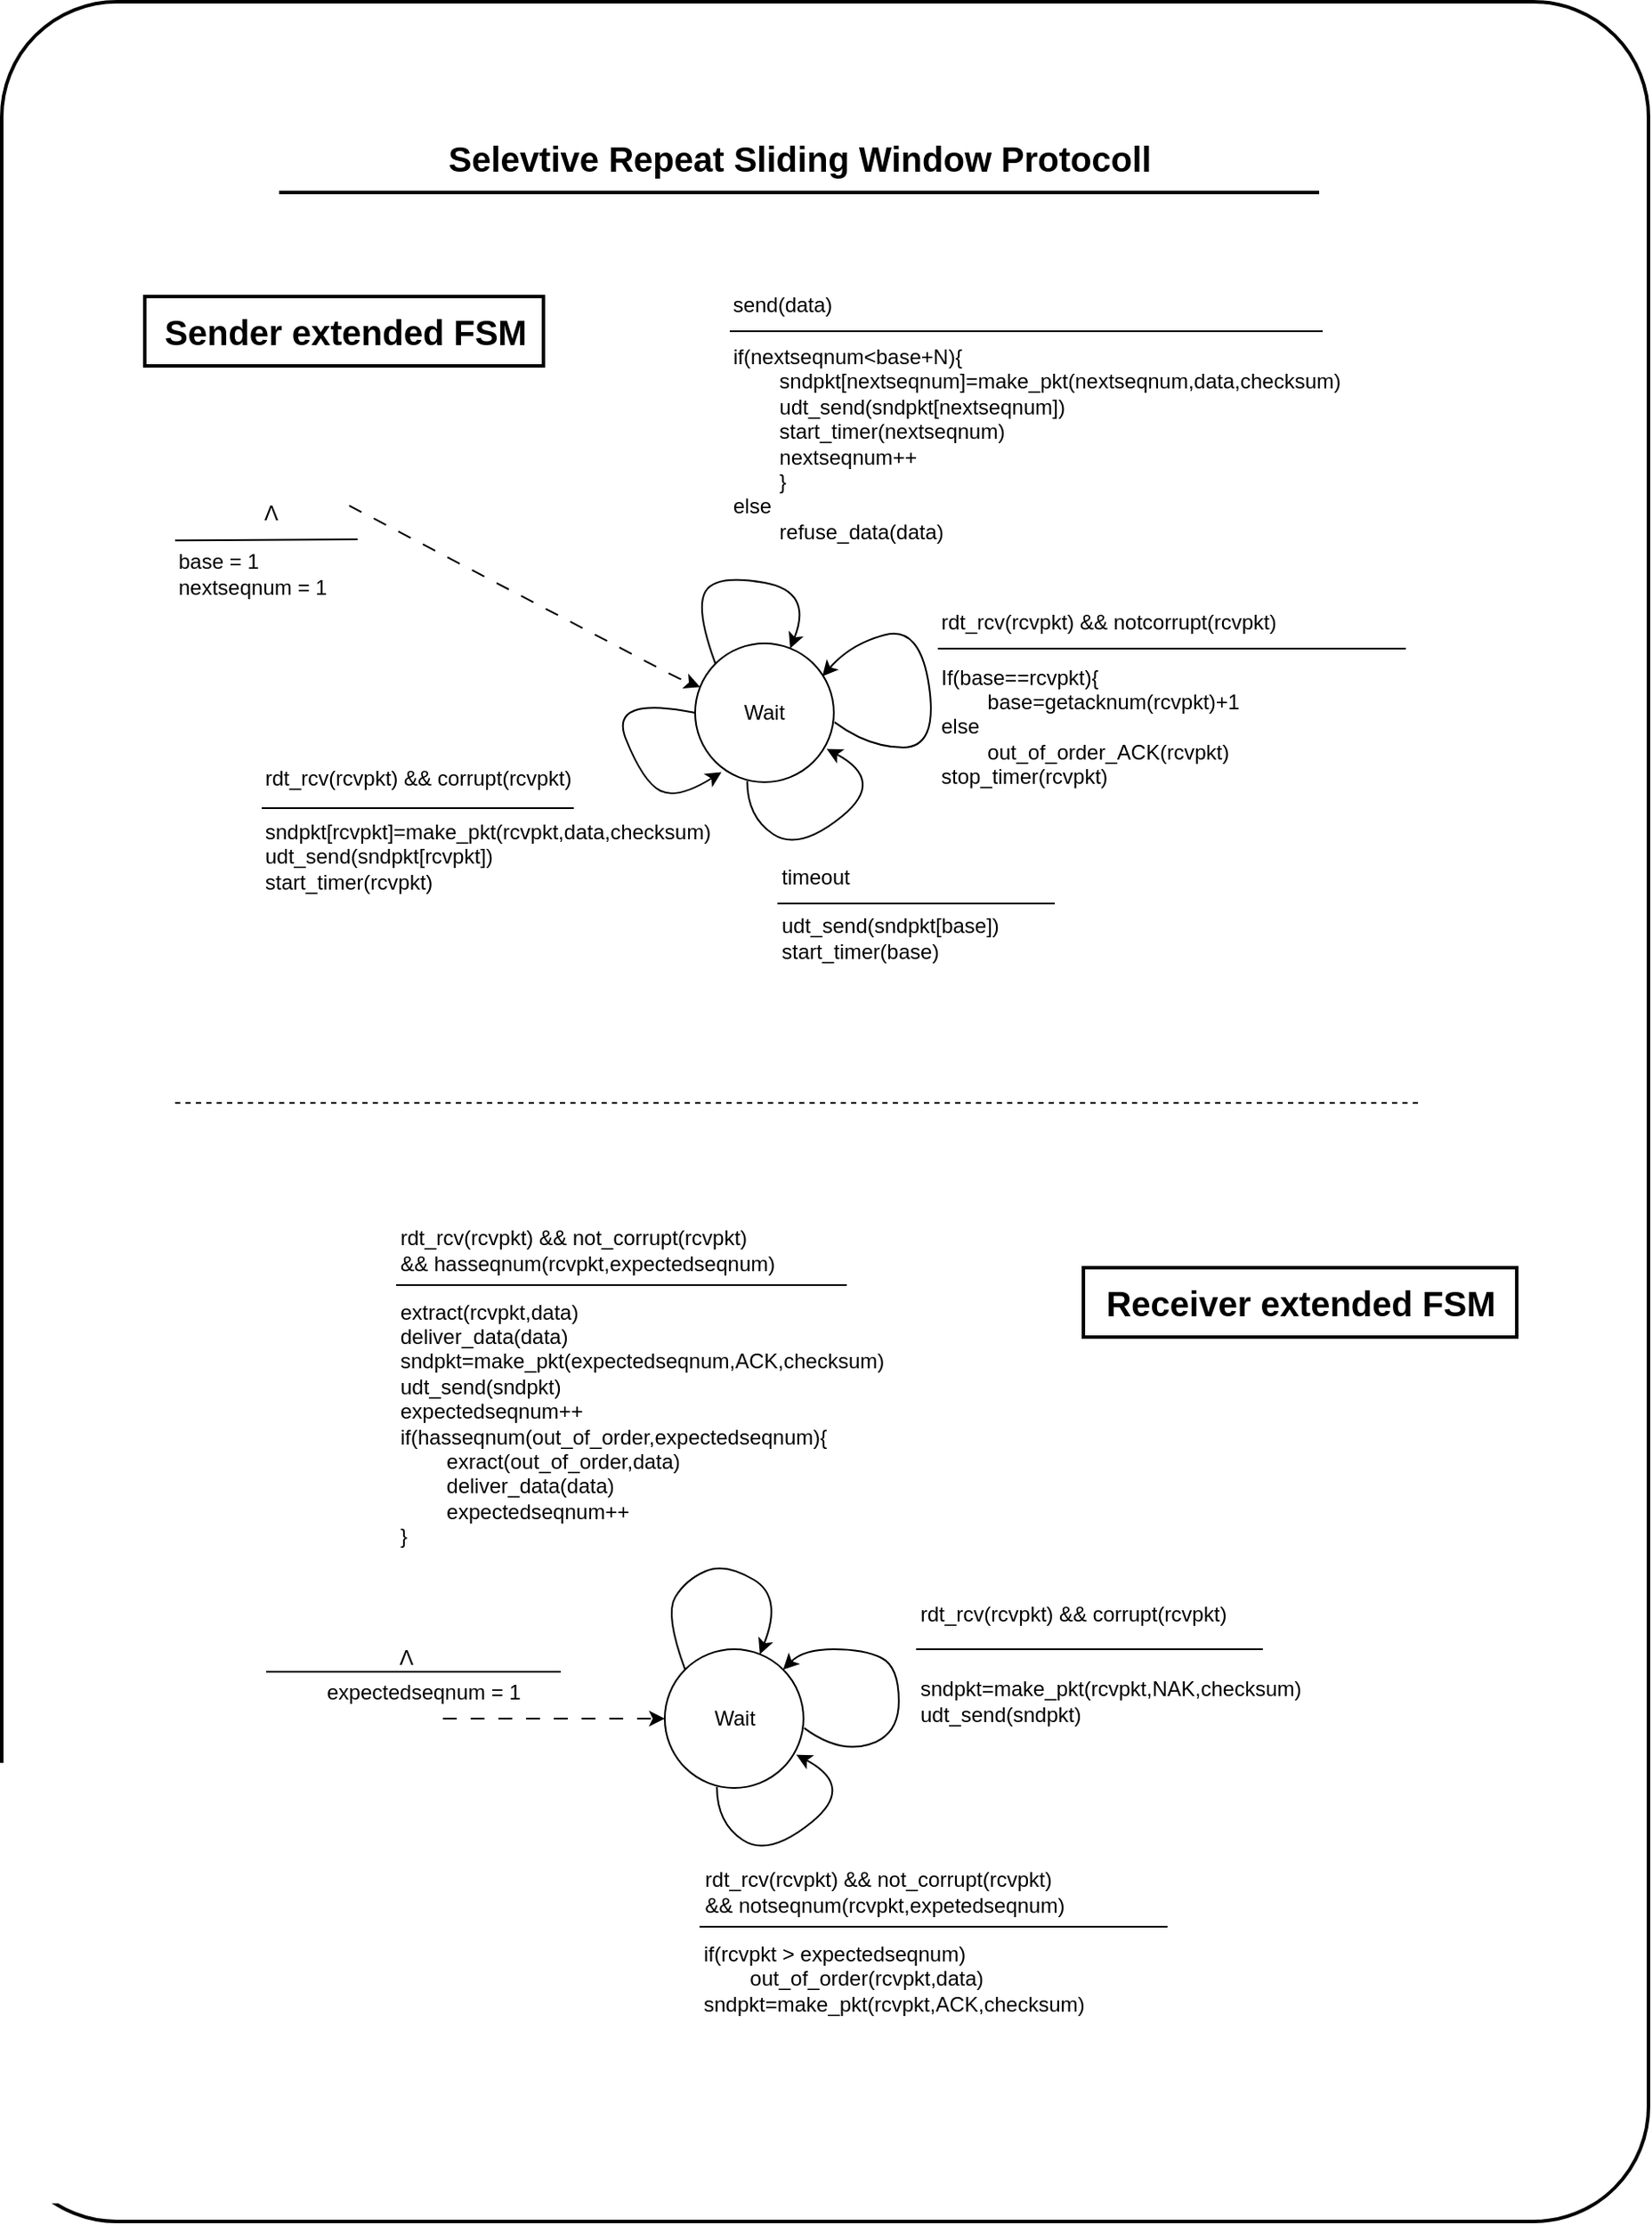 <mxfile>
    <diagram id="8Qs9dSIHTCNZZQQzuen8" name="Page-1">
        <mxGraphModel dx="1756" dy="846" grid="1" gridSize="10" guides="1" tooltips="1" connect="1" arrows="1" fold="1" page="1" pageScale="1" pageWidth="850" pageHeight="1100" background="none" math="0" shadow="0">
            <root>
                <mxCell id="0"/>
                <mxCell id="1" parent="0"/>
                <mxCell id="67" value="" style="rounded=1;whiteSpace=wrap;html=1;strokeColor=default;strokeWidth=2;fontSize=20;fontColor=#1A1A1A;arcSize=7;" vertex="1" parent="1">
                    <mxGeometry x="1210" y="40" width="950" height="1280" as="geometry"/>
                </mxCell>
                <mxCell id="68" value="sndpkt=make_pkt(rcvpkt,NAK,checksum)&lt;br&gt;udt_send(sndpkt)" style="text;html=1;align=left;verticalAlign=middle;resizable=0;points=[];autosize=1;" vertex="1" parent="1">
                    <mxGeometry x="1737.5" y="1000" width="240" height="40" as="geometry"/>
                </mxCell>
                <mxCell id="69" value="base = 1&lt;br&gt;nextseqnum = 1" style="text;html=1;align=left;verticalAlign=middle;resizable=0;points=[];autosize=1;labelBackgroundColor=none;" vertex="1" parent="1">
                    <mxGeometry x="1310" y="350" width="110" height="40" as="geometry"/>
                </mxCell>
                <mxCell id="70" value="rdt_rcv(rcvpkt) &amp;amp;&amp;amp; notcorrupt(rcvpkt)" style="text;html=1;align=left;verticalAlign=middle;resizable=0;points=[];autosize=1;fontSize=12;labelBackgroundColor=none;" vertex="1" parent="1">
                    <mxGeometry x="1750" y="383" width="220" height="30" as="geometry"/>
                </mxCell>
                <mxCell id="71" value="If(base==rcvpkt){&lt;br&gt;&lt;span style=&quot;white-space: pre;&quot;&gt;&#9;&lt;/span&gt;base=getacknum(rcvpkt)+1&lt;br&gt;else&lt;br&gt;&lt;span style=&quot;white-space: pre;&quot;&gt;&#9;&lt;/span&gt;out_of_order_ACK(rcvpkt)&lt;br&gt;stop_timer(rcvpkt)" style="text;html=1;align=left;verticalAlign=middle;resizable=0;points=[];autosize=1;fontSize=12;labelBackgroundColor=none;" vertex="1" parent="1">
                    <mxGeometry x="1750" y="413" width="200" height="90" as="geometry"/>
                </mxCell>
                <mxCell id="72" value="timeout" style="text;html=1;align=left;verticalAlign=middle;resizable=0;points=[];autosize=1;fontSize=12;labelBackgroundColor=none;" vertex="1" parent="1">
                    <mxGeometry x="1657.5" y="530" width="60" height="30" as="geometry"/>
                </mxCell>
                <mxCell id="73" value="udt_send(sndpkt[base])&lt;br&gt;start_timer(base)" style="text;html=1;align=left;verticalAlign=middle;resizable=0;points=[];autosize=1;fontSize=12;labelBackgroundColor=none;" vertex="1" parent="1">
                    <mxGeometry x="1657.5" y="560" width="150" height="40" as="geometry"/>
                </mxCell>
                <mxCell id="74" value="Wait" style="ellipse;whiteSpace=wrap;html=1;aspect=fixed;labelBackgroundColor=none;" vertex="1" parent="1">
                    <mxGeometry x="1610" y="410" width="80" height="80" as="geometry"/>
                </mxCell>
                <mxCell id="75" value="" style="endArrow=none;html=1;labelBackgroundColor=none;" edge="1" parent="1">
                    <mxGeometry width="50" height="50" relative="1" as="geometry">
                        <mxPoint x="1630" y="230" as="sourcePoint"/>
                        <mxPoint x="1972" y="230" as="targetPoint"/>
                    </mxGeometry>
                </mxCell>
                <mxCell id="76" value="&lt;div&gt;if(nextseqnum&amp;lt;base+N){&lt;/div&gt;&lt;div&gt;&amp;nbsp;&lt;span style=&quot;white-space: pre;&quot;&gt;&#9;&lt;/span&gt;sndpkt[nextseqnum]=make_pkt(nextseqnum,data,checksum)&lt;/div&gt;&lt;div&gt;&amp;nbsp;&lt;span style=&quot;white-space: pre;&quot;&gt;&#9;&lt;/span&gt;udt_send(sndpkt[nextseqnum])&lt;/div&gt;&lt;div&gt;&amp;nbsp;&lt;span style=&quot;white-space: pre;&quot;&gt;&#9;&lt;/span&gt;start_timer(nextseqnum)&lt;/div&gt;&lt;div&gt;&amp;nbsp;&lt;span style=&quot;white-space: pre;&quot;&gt;&#9;&lt;/span&gt;nextseqnum++&lt;/div&gt;&lt;div&gt;&amp;nbsp;&lt;span style=&quot;white-space: pre;&quot;&gt;&#9;&lt;/span&gt;}&lt;/div&gt;&lt;div&gt;else&lt;/div&gt;&lt;div&gt;&amp;nbsp;&lt;span style=&quot;white-space: pre;&quot;&gt;&#9;&lt;/span&gt;refuse_data(data)&lt;/div&gt;" style="text;html=1;align=left;verticalAlign=middle;resizable=0;points=[];autosize=1;labelBackgroundColor=none;" vertex="1" parent="1">
                    <mxGeometry x="1630" y="230" width="370" height="130" as="geometry"/>
                </mxCell>
                <mxCell id="77" value="" style="curved=1;endArrow=classic;html=1;exitX=0;exitY=0;exitDx=0;exitDy=0;labelBackgroundColor=none;" edge="1" parent="1" source="74" target="74">
                    <mxGeometry width="50" height="50" relative="1" as="geometry">
                        <mxPoint x="1640" y="400.0" as="sourcePoint"/>
                        <mxPoint x="1678.72" y="434.72" as="targetPoint"/>
                        <Array as="points">
                            <mxPoint x="1610" y="390"/>
                            <mxPoint x="1622" y="370"/>
                            <mxPoint x="1678" y="380"/>
                        </Array>
                    </mxGeometry>
                </mxCell>
                <mxCell id="78" value="" style="endArrow=classic;html=1;exitX=0.211;exitY=0.227;exitDx=0;exitDy=0;exitPerimeter=0;dashed=1;dashPattern=8 8;labelBackgroundColor=none;" edge="1" parent="1" source="67" target="74">
                    <mxGeometry width="50" height="50" relative="1" as="geometry">
                        <mxPoint x="1490" y="450" as="sourcePoint"/>
                        <mxPoint x="1600" y="450" as="targetPoint"/>
                        <Array as="points">
                            <mxPoint x="1600" y="430"/>
                        </Array>
                    </mxGeometry>
                </mxCell>
                <mxCell id="79" value="Λ" style="text;html=1;align=center;verticalAlign=middle;resizable=0;points=[];autosize=1;labelBackgroundColor=none;" vertex="1" parent="1">
                    <mxGeometry x="1350" y="320" width="30" height="30" as="geometry"/>
                </mxCell>
                <mxCell id="81" value="send(data)" style="text;html=1;align=center;verticalAlign=middle;resizable=0;points=[];autosize=1;labelBackgroundColor=none;" vertex="1" parent="1">
                    <mxGeometry x="1620" y="200" width="80" height="30" as="geometry"/>
                </mxCell>
                <mxCell id="82" value="" style="endArrow=none;html=1;strokeWidth=1;fontSize=8;labelBackgroundColor=none;" edge="1" parent="1">
                    <mxGeometry width="50" height="50" relative="1" as="geometry">
                        <mxPoint x="1657.5" y="560" as="sourcePoint"/>
                        <mxPoint x="1817.5" y="560" as="targetPoint"/>
                    </mxGeometry>
                </mxCell>
                <mxCell id="83" value="" style="curved=1;endArrow=classic;html=1;strokeWidth=1;fontSize=8;exitX=1.005;exitY=0.568;exitDx=0;exitDy=0;entryX=0.917;entryY=0.238;entryDx=0;entryDy=0;exitPerimeter=0;labelBackgroundColor=none;entryPerimeter=0;" edge="1" parent="1" source="74" target="74">
                    <mxGeometry width="50" height="50" relative="1" as="geometry">
                        <mxPoint x="1690" y="490" as="sourcePoint"/>
                        <mxPoint x="1690" y="440" as="targetPoint"/>
                        <Array as="points">
                            <mxPoint x="1710" y="470"/>
                            <mxPoint x="1750" y="470"/>
                            <mxPoint x="1740" y="400"/>
                            <mxPoint x="1700" y="410"/>
                        </Array>
                    </mxGeometry>
                </mxCell>
                <mxCell id="84" value="" style="endArrow=none;html=1;strokeWidth=1;fontSize=8;labelBackgroundColor=none;" edge="1" parent="1">
                    <mxGeometry width="50" height="50" relative="1" as="geometry">
                        <mxPoint x="1750" y="413" as="sourcePoint"/>
                        <mxPoint x="2020" y="413" as="targetPoint"/>
                    </mxGeometry>
                </mxCell>
                <mxCell id="85" value="" style="curved=1;endArrow=classic;html=1;exitX=0.376;exitY=0.992;exitDx=0;exitDy=0;entryX=0.948;entryY=0.76;entryDx=0;entryDy=0;entryPerimeter=0;exitPerimeter=0;labelBackgroundColor=none;" edge="1" parent="1" source="74" target="74">
                    <mxGeometry width="50" height="50" relative="1" as="geometry">
                        <mxPoint x="1581.716" y="541.716" as="sourcePoint"/>
                        <mxPoint x="1638.284" y="541.716" as="targetPoint"/>
                        <Array as="points">
                            <mxPoint x="1640" y="510"/>
                            <mxPoint x="1670" y="530"/>
                            <mxPoint x="1720" y="489"/>
                        </Array>
                    </mxGeometry>
                </mxCell>
                <mxCell id="86" value="rdt_rcv(rcvpkt) &amp;amp;&amp;amp; corrupt(rcvpkt)" style="text;html=1;align=left;verticalAlign=middle;resizable=0;points=[];autosize=1;fontSize=12;labelBackgroundColor=none;" vertex="1" parent="1">
                    <mxGeometry x="1360" y="473" width="200" height="30" as="geometry"/>
                </mxCell>
                <mxCell id="87" value="" style="endArrow=none;html=1;strokeWidth=1;fontSize=8;labelBackgroundColor=none;" edge="1" parent="1">
                    <mxGeometry width="50" height="50" relative="1" as="geometry">
                        <mxPoint x="1360" y="505" as="sourcePoint"/>
                        <mxPoint x="1540" y="505" as="targetPoint"/>
                    </mxGeometry>
                </mxCell>
                <mxCell id="88" value="" style="curved=1;endArrow=classic;html=1;exitX=0;exitY=0.5;exitDx=0;exitDy=0;entryX=0.19;entryY=0.928;entryDx=0;entryDy=0;entryPerimeter=0;labelBackgroundColor=none;" edge="1" parent="1" source="74" target="74">
                    <mxGeometry width="50" height="50" relative="1" as="geometry">
                        <mxPoint x="1550.08" y="449.36" as="sourcePoint"/>
                        <mxPoint x="1595.84" y="430.8" as="targetPoint"/>
                        <Array as="points">
                            <mxPoint x="1560" y="440"/>
                            <mxPoint x="1580" y="490"/>
                            <mxPoint x="1600" y="500"/>
                        </Array>
                    </mxGeometry>
                </mxCell>
                <mxCell id="89" value="sndpkt[rcvpkt]=make_pkt(rcvpkt,data,checksum)&lt;br&gt;udt_send(sndpkt[rcvpkt])&lt;br&gt;start_timer(rcvpkt)" style="text;html=1;align=left;verticalAlign=middle;resizable=0;points=[];autosize=1;" vertex="1" parent="1">
                    <mxGeometry x="1360" y="503" width="280" height="60" as="geometry"/>
                </mxCell>
                <mxCell id="90" value="" style="curved=1;endArrow=classic;html=1;strokeWidth=1;fontSize=8;exitX=1.005;exitY=0.568;exitDx=0;exitDy=0;entryX=1;entryY=0;entryDx=0;entryDy=0;exitPerimeter=0;labelBackgroundColor=none;" edge="1" parent="1" target="93">
                    <mxGeometry width="50" height="50" relative="1" as="geometry">
                        <mxPoint x="1672.9" y="1035.44" as="sourcePoint"/>
                        <mxPoint x="1668.1" y="1008.24" as="targetPoint"/>
                        <Array as="points">
                            <mxPoint x="1692.5" y="1050"/>
                            <mxPoint x="1727.5" y="1040"/>
                            <mxPoint x="1727.5" y="1000"/>
                            <mxPoint x="1707.5" y="990"/>
                            <mxPoint x="1672.5" y="990"/>
                        </Array>
                    </mxGeometry>
                </mxCell>
                <mxCell id="91" value="" style="curved=1;endArrow=classic;html=1;exitX=0.376;exitY=0.992;exitDx=0;exitDy=0;entryX=0.948;entryY=0.76;entryDx=0;entryDy=0;entryPerimeter=0;exitPerimeter=0;labelBackgroundColor=none;" edge="1" parent="1">
                    <mxGeometry width="50" height="50" relative="1" as="geometry">
                        <mxPoint x="1622.58" y="1069.36" as="sourcePoint"/>
                        <mxPoint x="1668.34" y="1050.8" as="targetPoint"/>
                        <Array as="points">
                            <mxPoint x="1622.5" y="1090"/>
                            <mxPoint x="1652.5" y="1110"/>
                            <mxPoint x="1702.5" y="1069"/>
                        </Array>
                    </mxGeometry>
                </mxCell>
                <mxCell id="92" value="" style="curved=1;endArrow=classic;html=1;exitX=0;exitY=0;exitDx=0;exitDy=0;labelBackgroundColor=none;" edge="1" parent="1" source="93" target="93">
                    <mxGeometry width="50" height="50" relative="1" as="geometry">
                        <mxPoint x="1622.5" y="980" as="sourcePoint"/>
                        <mxPoint x="1661.22" y="1014.72" as="targetPoint"/>
                        <Array as="points">
                            <mxPoint x="1592.5" y="970"/>
                            <mxPoint x="1604.5" y="950"/>
                            <mxPoint x="1627.5" y="940"/>
                            <mxPoint x="1660.5" y="960"/>
                        </Array>
                    </mxGeometry>
                </mxCell>
                <mxCell id="93" value="Wait" style="ellipse;whiteSpace=wrap;html=1;aspect=fixed;labelBackgroundColor=none;" vertex="1" parent="1">
                    <mxGeometry x="1592.5" y="990" width="80" height="80" as="geometry"/>
                </mxCell>
                <mxCell id="94" value="" style="endArrow=classic;html=1;entryX=0;entryY=0.5;entryDx=0;entryDy=0;dashed=1;dashPattern=8 8;" edge="1" parent="1" target="93">
                    <mxGeometry width="50" height="50" relative="1" as="geometry">
                        <mxPoint x="1464.5" y="1030" as="sourcePoint"/>
                        <mxPoint x="1577.5" y="1030" as="targetPoint"/>
                    </mxGeometry>
                </mxCell>
                <mxCell id="95" value="Λ" style="text;html=1;align=center;verticalAlign=middle;resizable=0;points=[];autosize=1;labelBackgroundColor=none;" vertex="1" parent="1">
                    <mxGeometry x="1427.5" y="980" width="30" height="30" as="geometry"/>
                </mxCell>
                <mxCell id="96" value="" style="endArrow=none;html=1;strokeWidth=1;labelBackgroundColor=none;" edge="1" parent="1">
                    <mxGeometry width="50" height="50" relative="1" as="geometry">
                        <mxPoint x="1532.5" y="1003" as="sourcePoint"/>
                        <mxPoint x="1362.5" y="1003" as="targetPoint"/>
                    </mxGeometry>
                </mxCell>
                <mxCell id="97" value="rdt_rcv(rcvpkt) &amp;amp;&amp;amp; not_corrupt(rcvpkt)&lt;br&gt;&amp;amp;&amp;amp; hasseqnum(rcvpkt,expectedseqnum)" style="text;html=1;align=left;verticalAlign=middle;resizable=0;points=[];autosize=1;" vertex="1" parent="1">
                    <mxGeometry x="1437.5" y="740" width="240" height="40" as="geometry"/>
                </mxCell>
                <mxCell id="98" value="extract(rcvpkt,data)&lt;br&gt;deliver_data(data)&lt;br&gt;sndpkt=make_pkt(expectedseqnum,ACK,checksum)&lt;br&gt;udt_send(sndpkt)&lt;br&gt;expectedseqnum++&lt;br&gt;if(hasseqnum(out_of_order,expectedseqnum){&lt;br&gt;&lt;span style=&quot;white-space: pre;&quot;&gt;&#9;&lt;/span&gt;exract(out_of_order,data)&lt;br&gt;&lt;span style=&quot;white-space: pre;&quot;&gt;&#9;&lt;/span&gt;deliver_data(data)&lt;br&gt;&lt;span style=&quot;white-space: pre;&quot;&gt;&#9;&lt;/span&gt;expectedseqnum++&lt;br&gt;}" style="text;html=1;align=left;verticalAlign=middle;resizable=0;points=[];autosize=1;" vertex="1" parent="1">
                    <mxGeometry x="1437.5" y="780" width="300" height="160" as="geometry"/>
                </mxCell>
                <mxCell id="99" value="" style="endArrow=none;html=1;" edge="1" parent="1">
                    <mxGeometry width="50" height="50" relative="1" as="geometry">
                        <mxPoint x="1437.5" y="780" as="sourcePoint"/>
                        <mxPoint x="1697.5" y="780" as="targetPoint"/>
                    </mxGeometry>
                </mxCell>
                <mxCell id="100" value="rdt_rcv(rcvpkt) &amp;amp;&amp;amp; corrupt(rcvpkt)" style="text;html=1;align=left;verticalAlign=middle;resizable=0;points=[];autosize=1;" vertex="1" parent="1">
                    <mxGeometry x="1737.5" y="955" width="200" height="30" as="geometry"/>
                </mxCell>
                <mxCell id="101" value="" style="endArrow=none;html=1;" edge="1" parent="1">
                    <mxGeometry width="50" height="50" relative="1" as="geometry">
                        <mxPoint x="1737.5" y="990" as="sourcePoint"/>
                        <mxPoint x="1937.5" y="990" as="targetPoint"/>
                    </mxGeometry>
                </mxCell>
                <mxCell id="103" value="" style="endArrow=none;html=1;" edge="1" parent="1">
                    <mxGeometry width="50" height="50" relative="1" as="geometry">
                        <mxPoint x="1612.5" y="1150" as="sourcePoint"/>
                        <mxPoint x="1882.5" y="1150" as="targetPoint"/>
                    </mxGeometry>
                </mxCell>
                <mxCell id="104" value="if(rcvpkt &amp;gt; expectedseqnum)&lt;br&gt;&lt;span style=&quot;white-space: pre;&quot;&gt;&#9;&lt;/span&gt;out_of_order(rcvpkt,data)&lt;br&gt;sndpkt=make_pkt(rcvpkt,ACK,checksum)" style="text;html=1;align=left;verticalAlign=middle;resizable=0;points=[];autosize=1;" vertex="1" parent="1">
                    <mxGeometry x="1612.5" y="1150" width="240" height="60" as="geometry"/>
                </mxCell>
                <mxCell id="105" value="expectedseqnum = 1" style="text;html=1;align=center;verticalAlign=middle;resizable=0;points=[];autosize=1;" vertex="1" parent="1">
                    <mxGeometry x="1382.5" y="1000" width="140" height="30" as="geometry"/>
                </mxCell>
                <mxCell id="106" value="" style="endArrow=none;dashed=1;html=1;entryX=1;entryY=0.5;entryDx=0;entryDy=0;exitX=0;exitY=0.5;exitDx=0;exitDy=0;" edge="1" parent="1">
                    <mxGeometry width="50" height="50" relative="1" as="geometry">
                        <mxPoint x="1310" y="675" as="sourcePoint"/>
                        <mxPoint x="2030" y="675" as="targetPoint"/>
                    </mxGeometry>
                </mxCell>
                <mxCell id="107" value="Receiver extended FSM" style="text;html=1;align=center;verticalAlign=middle;resizable=0;points=[];autosize=1;fontSize=20;fontStyle=1;perimeterSpacing=0;strokeWidth=2;strokeColor=default;" vertex="1" parent="1">
                    <mxGeometry x="1834" y="770" width="250" height="40" as="geometry"/>
                </mxCell>
                <mxCell id="108" value="Selevtive Repeat Sliding Window Protocoll" style="text;html=1;align=center;verticalAlign=middle;resizable=0;points=[];autosize=1;fontSize=20;fontStyle=1;perimeterSpacing=0;strokeWidth=1;" vertex="1" parent="1">
                    <mxGeometry x="1455" y="110" width="430" height="40" as="geometry"/>
                </mxCell>
                <mxCell id="109" value="" style="endArrow=none;html=1;fontSize=20;strokeWidth=2;" edge="1" parent="1">
                    <mxGeometry width="50" height="50" relative="1" as="geometry">
                        <mxPoint x="1370" y="150" as="sourcePoint"/>
                        <mxPoint x="1970" y="150" as="targetPoint"/>
                    </mxGeometry>
                </mxCell>
                <mxCell id="110" value="Sender extended FSM" style="text;html=1;align=center;verticalAlign=middle;resizable=0;points=[];autosize=1;fontSize=20;fontStyle=1;perimeterSpacing=0;strokeWidth=2;strokeColor=default;" vertex="1" parent="1">
                    <mxGeometry x="1292.5" y="210" width="230" height="40" as="geometry"/>
                </mxCell>
                <mxCell id="111" value="&lt;div style=&quot;text-align: left;&quot;&gt;&lt;span style=&quot;background-color: initial;&quot;&gt;rdt_rcv(rcvpkt) &amp;amp;&amp;amp; not_corrupt(rcvpkt)&lt;/span&gt;&lt;/div&gt;&lt;div style=&quot;text-align: left;&quot;&gt;&lt;span style=&quot;background-color: initial;&quot;&gt;&amp;amp;&amp;amp; notseqnum(rcvpkt,expetedseqnum)&lt;/span&gt;&lt;/div&gt;" style="text;html=1;align=center;verticalAlign=middle;resizable=0;points=[];autosize=1;strokeColor=none;fillColor=none;" vertex="1" parent="1">
                    <mxGeometry x="1604" y="1110" width="230" height="40" as="geometry"/>
                </mxCell>
                <mxCell id="112" value="" style="endArrow=none;html=1;strokeWidth=1;labelBackgroundColor=none;entryX=0.126;entryY=0.188;entryDx=0;entryDy=0;entryPerimeter=0;" edge="1" parent="1">
                    <mxGeometry width="50" height="50" relative="1" as="geometry">
                        <mxPoint x="1415.3" y="350" as="sourcePoint"/>
                        <mxPoint x="1310" y="350.64" as="targetPoint"/>
                    </mxGeometry>
                </mxCell>
            </root>
        </mxGraphModel>
    </diagram>
</mxfile>